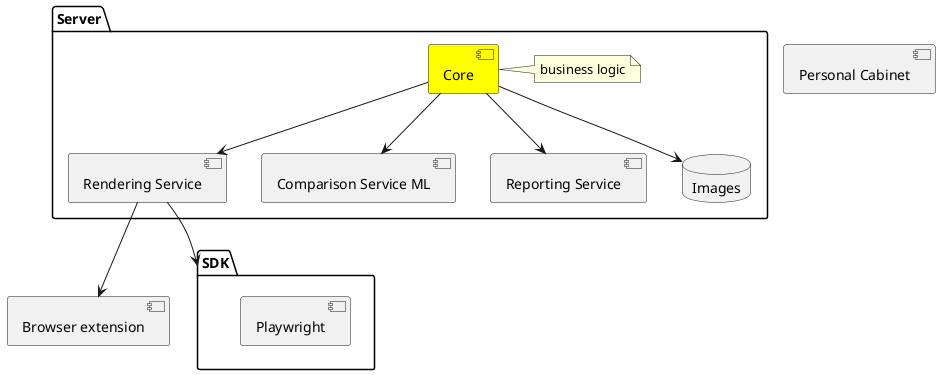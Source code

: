 @startuml

package "SDK" {
  [Playwright]
  



}

[Browser extension]


package "Server" {
  
  [Rendering Service]
  [Core] #Yellow
  [Comparison Service ML]
  [Reporting Service]

  [Core] --> [Rendering Service]
  [Core] --> [Comparison Service ML]
  [Core] --> [Reporting Service]
  [Core] --> Images

  note right of Core: business logic

  database "Images" {

  }
}


[Rendering Service] --> [SDK]
[Rendering Service] --> [Browser extension]

[Personal Cabinet]

@enduml

